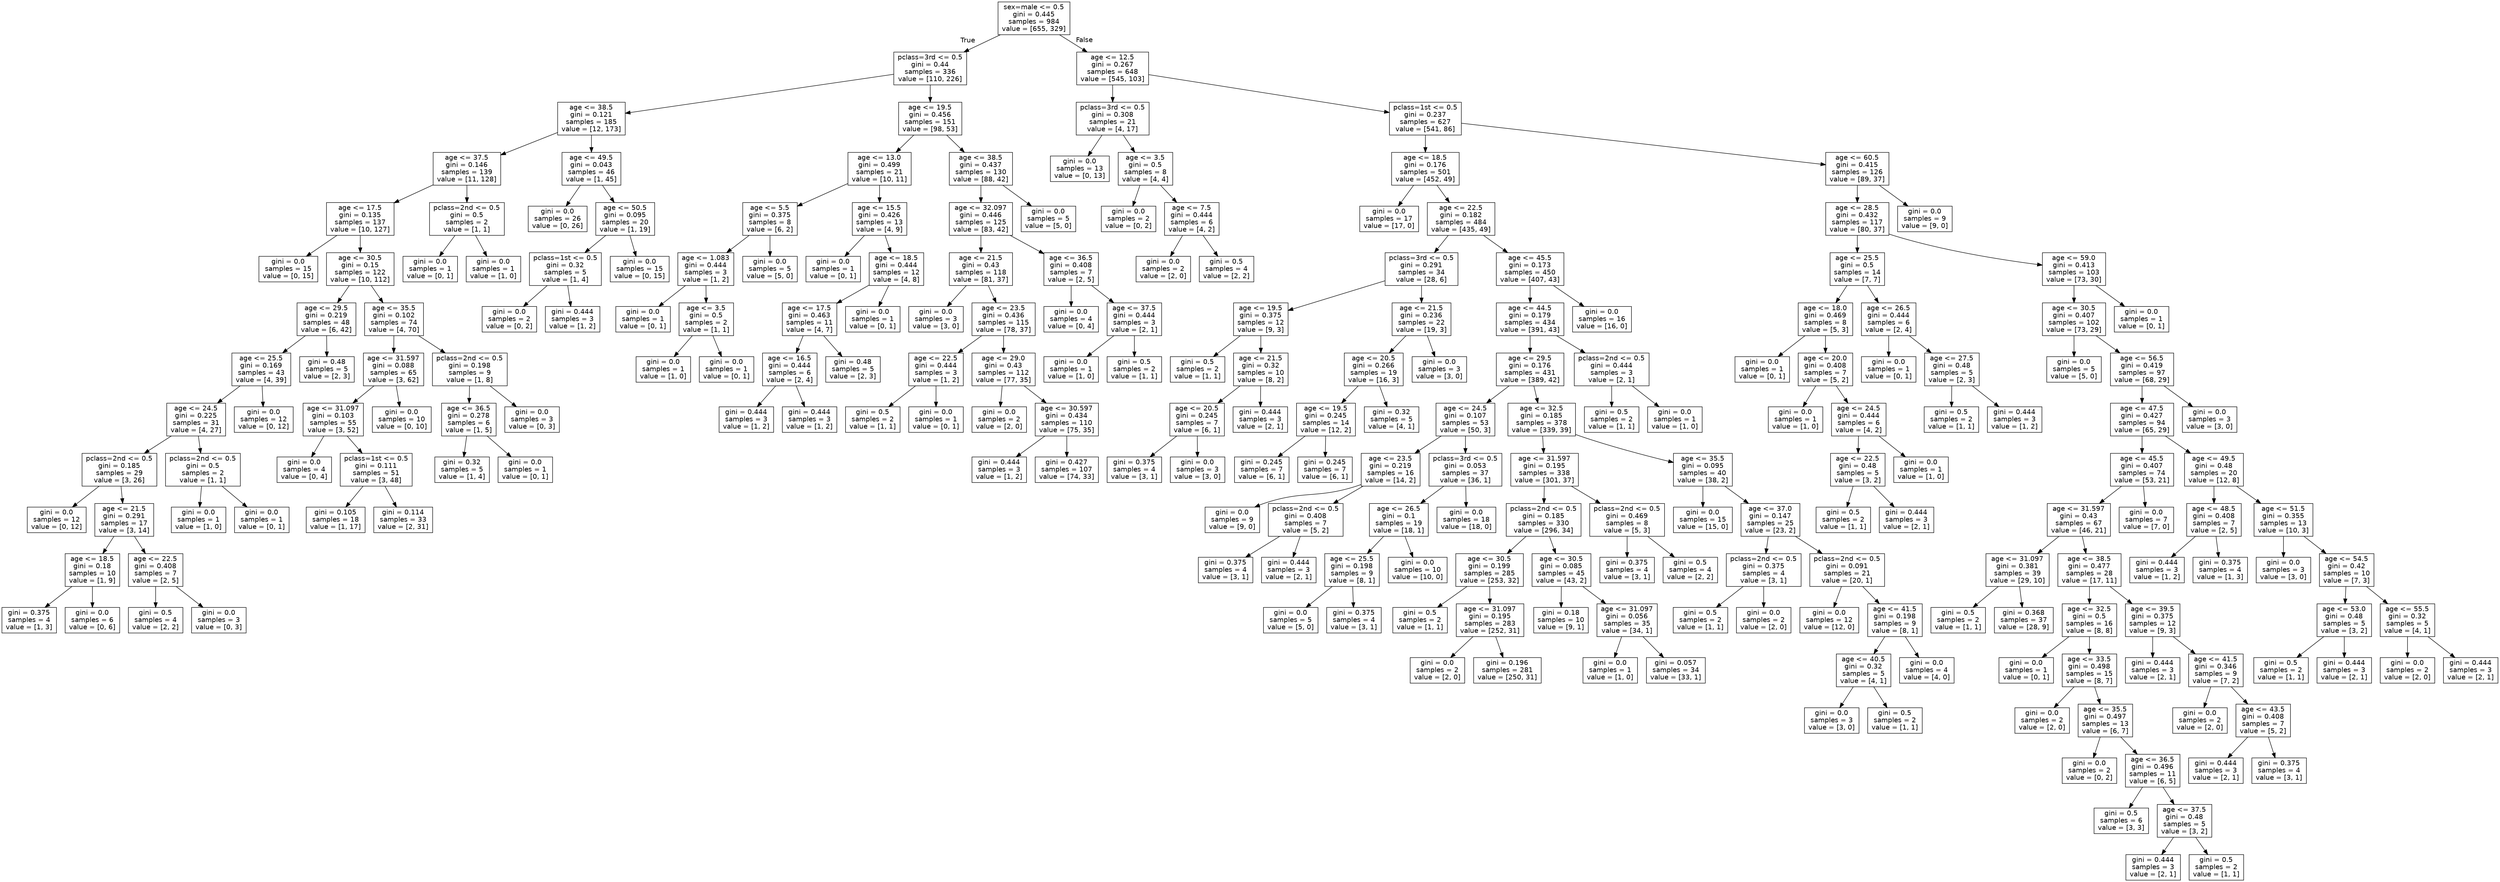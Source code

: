 digraph Tree {
node [shape=box, fontname="helvetica"] ;
edge [fontname="helvetica"] ;
0 [label="sex=male <= 0.5\ngini = 0.445\nsamples = 984\nvalue = [655, 329]"] ;
1 [label="pclass=3rd <= 0.5\ngini = 0.44\nsamples = 336\nvalue = [110, 226]"] ;
0 -> 1 [labeldistance=2.5, labelangle=45, headlabel="True"] ;
2 [label="age <= 38.5\ngini = 0.121\nsamples = 185\nvalue = [12, 173]"] ;
1 -> 2 ;
3 [label="age <= 37.5\ngini = 0.146\nsamples = 139\nvalue = [11, 128]"] ;
2 -> 3 ;
4 [label="age <= 17.5\ngini = 0.135\nsamples = 137\nvalue = [10, 127]"] ;
3 -> 4 ;
5 [label="gini = 0.0\nsamples = 15\nvalue = [0, 15]"] ;
4 -> 5 ;
6 [label="age <= 30.5\ngini = 0.15\nsamples = 122\nvalue = [10, 112]"] ;
4 -> 6 ;
7 [label="age <= 29.5\ngini = 0.219\nsamples = 48\nvalue = [6, 42]"] ;
6 -> 7 ;
8 [label="age <= 25.5\ngini = 0.169\nsamples = 43\nvalue = [4, 39]"] ;
7 -> 8 ;
9 [label="age <= 24.5\ngini = 0.225\nsamples = 31\nvalue = [4, 27]"] ;
8 -> 9 ;
10 [label="pclass=2nd <= 0.5\ngini = 0.185\nsamples = 29\nvalue = [3, 26]"] ;
9 -> 10 ;
11 [label="gini = 0.0\nsamples = 12\nvalue = [0, 12]"] ;
10 -> 11 ;
12 [label="age <= 21.5\ngini = 0.291\nsamples = 17\nvalue = [3, 14]"] ;
10 -> 12 ;
13 [label="age <= 18.5\ngini = 0.18\nsamples = 10\nvalue = [1, 9]"] ;
12 -> 13 ;
14 [label="gini = 0.375\nsamples = 4\nvalue = [1, 3]"] ;
13 -> 14 ;
15 [label="gini = 0.0\nsamples = 6\nvalue = [0, 6]"] ;
13 -> 15 ;
16 [label="age <= 22.5\ngini = 0.408\nsamples = 7\nvalue = [2, 5]"] ;
12 -> 16 ;
17 [label="gini = 0.5\nsamples = 4\nvalue = [2, 2]"] ;
16 -> 17 ;
18 [label="gini = 0.0\nsamples = 3\nvalue = [0, 3]"] ;
16 -> 18 ;
19 [label="pclass=2nd <= 0.5\ngini = 0.5\nsamples = 2\nvalue = [1, 1]"] ;
9 -> 19 ;
20 [label="gini = 0.0\nsamples = 1\nvalue = [1, 0]"] ;
19 -> 20 ;
21 [label="gini = 0.0\nsamples = 1\nvalue = [0, 1]"] ;
19 -> 21 ;
22 [label="gini = 0.0\nsamples = 12\nvalue = [0, 12]"] ;
8 -> 22 ;
23 [label="gini = 0.48\nsamples = 5\nvalue = [2, 3]"] ;
7 -> 23 ;
24 [label="age <= 35.5\ngini = 0.102\nsamples = 74\nvalue = [4, 70]"] ;
6 -> 24 ;
25 [label="age <= 31.597\ngini = 0.088\nsamples = 65\nvalue = [3, 62]"] ;
24 -> 25 ;
26 [label="age <= 31.097\ngini = 0.103\nsamples = 55\nvalue = [3, 52]"] ;
25 -> 26 ;
27 [label="gini = 0.0\nsamples = 4\nvalue = [0, 4]"] ;
26 -> 27 ;
28 [label="pclass=1st <= 0.5\ngini = 0.111\nsamples = 51\nvalue = [3, 48]"] ;
26 -> 28 ;
29 [label="gini = 0.105\nsamples = 18\nvalue = [1, 17]"] ;
28 -> 29 ;
30 [label="gini = 0.114\nsamples = 33\nvalue = [2, 31]"] ;
28 -> 30 ;
31 [label="gini = 0.0\nsamples = 10\nvalue = [0, 10]"] ;
25 -> 31 ;
32 [label="pclass=2nd <= 0.5\ngini = 0.198\nsamples = 9\nvalue = [1, 8]"] ;
24 -> 32 ;
33 [label="age <= 36.5\ngini = 0.278\nsamples = 6\nvalue = [1, 5]"] ;
32 -> 33 ;
34 [label="gini = 0.32\nsamples = 5\nvalue = [1, 4]"] ;
33 -> 34 ;
35 [label="gini = 0.0\nsamples = 1\nvalue = [0, 1]"] ;
33 -> 35 ;
36 [label="gini = 0.0\nsamples = 3\nvalue = [0, 3]"] ;
32 -> 36 ;
37 [label="pclass=2nd <= 0.5\ngini = 0.5\nsamples = 2\nvalue = [1, 1]"] ;
3 -> 37 ;
38 [label="gini = 0.0\nsamples = 1\nvalue = [0, 1]"] ;
37 -> 38 ;
39 [label="gini = 0.0\nsamples = 1\nvalue = [1, 0]"] ;
37 -> 39 ;
40 [label="age <= 49.5\ngini = 0.043\nsamples = 46\nvalue = [1, 45]"] ;
2 -> 40 ;
41 [label="gini = 0.0\nsamples = 26\nvalue = [0, 26]"] ;
40 -> 41 ;
42 [label="age <= 50.5\ngini = 0.095\nsamples = 20\nvalue = [1, 19]"] ;
40 -> 42 ;
43 [label="pclass=1st <= 0.5\ngini = 0.32\nsamples = 5\nvalue = [1, 4]"] ;
42 -> 43 ;
44 [label="gini = 0.0\nsamples = 2\nvalue = [0, 2]"] ;
43 -> 44 ;
45 [label="gini = 0.444\nsamples = 3\nvalue = [1, 2]"] ;
43 -> 45 ;
46 [label="gini = 0.0\nsamples = 15\nvalue = [0, 15]"] ;
42 -> 46 ;
47 [label="age <= 19.5\ngini = 0.456\nsamples = 151\nvalue = [98, 53]"] ;
1 -> 47 ;
48 [label="age <= 13.0\ngini = 0.499\nsamples = 21\nvalue = [10, 11]"] ;
47 -> 48 ;
49 [label="age <= 5.5\ngini = 0.375\nsamples = 8\nvalue = [6, 2]"] ;
48 -> 49 ;
50 [label="age <= 1.083\ngini = 0.444\nsamples = 3\nvalue = [1, 2]"] ;
49 -> 50 ;
51 [label="gini = 0.0\nsamples = 1\nvalue = [0, 1]"] ;
50 -> 51 ;
52 [label="age <= 3.5\ngini = 0.5\nsamples = 2\nvalue = [1, 1]"] ;
50 -> 52 ;
53 [label="gini = 0.0\nsamples = 1\nvalue = [1, 0]"] ;
52 -> 53 ;
54 [label="gini = 0.0\nsamples = 1\nvalue = [0, 1]"] ;
52 -> 54 ;
55 [label="gini = 0.0\nsamples = 5\nvalue = [5, 0]"] ;
49 -> 55 ;
56 [label="age <= 15.5\ngini = 0.426\nsamples = 13\nvalue = [4, 9]"] ;
48 -> 56 ;
57 [label="gini = 0.0\nsamples = 1\nvalue = [0, 1]"] ;
56 -> 57 ;
58 [label="age <= 18.5\ngini = 0.444\nsamples = 12\nvalue = [4, 8]"] ;
56 -> 58 ;
59 [label="age <= 17.5\ngini = 0.463\nsamples = 11\nvalue = [4, 7]"] ;
58 -> 59 ;
60 [label="age <= 16.5\ngini = 0.444\nsamples = 6\nvalue = [2, 4]"] ;
59 -> 60 ;
61 [label="gini = 0.444\nsamples = 3\nvalue = [1, 2]"] ;
60 -> 61 ;
62 [label="gini = 0.444\nsamples = 3\nvalue = [1, 2]"] ;
60 -> 62 ;
63 [label="gini = 0.48\nsamples = 5\nvalue = [2, 3]"] ;
59 -> 63 ;
64 [label="gini = 0.0\nsamples = 1\nvalue = [0, 1]"] ;
58 -> 64 ;
65 [label="age <= 38.5\ngini = 0.437\nsamples = 130\nvalue = [88, 42]"] ;
47 -> 65 ;
66 [label="age <= 32.097\ngini = 0.446\nsamples = 125\nvalue = [83, 42]"] ;
65 -> 66 ;
67 [label="age <= 21.5\ngini = 0.43\nsamples = 118\nvalue = [81, 37]"] ;
66 -> 67 ;
68 [label="gini = 0.0\nsamples = 3\nvalue = [3, 0]"] ;
67 -> 68 ;
69 [label="age <= 23.5\ngini = 0.436\nsamples = 115\nvalue = [78, 37]"] ;
67 -> 69 ;
70 [label="age <= 22.5\ngini = 0.444\nsamples = 3\nvalue = [1, 2]"] ;
69 -> 70 ;
71 [label="gini = 0.5\nsamples = 2\nvalue = [1, 1]"] ;
70 -> 71 ;
72 [label="gini = 0.0\nsamples = 1\nvalue = [0, 1]"] ;
70 -> 72 ;
73 [label="age <= 29.0\ngini = 0.43\nsamples = 112\nvalue = [77, 35]"] ;
69 -> 73 ;
74 [label="gini = 0.0\nsamples = 2\nvalue = [2, 0]"] ;
73 -> 74 ;
75 [label="age <= 30.597\ngini = 0.434\nsamples = 110\nvalue = [75, 35]"] ;
73 -> 75 ;
76 [label="gini = 0.444\nsamples = 3\nvalue = [1, 2]"] ;
75 -> 76 ;
77 [label="gini = 0.427\nsamples = 107\nvalue = [74, 33]"] ;
75 -> 77 ;
78 [label="age <= 36.5\ngini = 0.408\nsamples = 7\nvalue = [2, 5]"] ;
66 -> 78 ;
79 [label="gini = 0.0\nsamples = 4\nvalue = [0, 4]"] ;
78 -> 79 ;
80 [label="age <= 37.5\ngini = 0.444\nsamples = 3\nvalue = [2, 1]"] ;
78 -> 80 ;
81 [label="gini = 0.0\nsamples = 1\nvalue = [1, 0]"] ;
80 -> 81 ;
82 [label="gini = 0.5\nsamples = 2\nvalue = [1, 1]"] ;
80 -> 82 ;
83 [label="gini = 0.0\nsamples = 5\nvalue = [5, 0]"] ;
65 -> 83 ;
84 [label="age <= 12.5\ngini = 0.267\nsamples = 648\nvalue = [545, 103]"] ;
0 -> 84 [labeldistance=2.5, labelangle=-45, headlabel="False"] ;
85 [label="pclass=3rd <= 0.5\ngini = 0.308\nsamples = 21\nvalue = [4, 17]"] ;
84 -> 85 ;
86 [label="gini = 0.0\nsamples = 13\nvalue = [0, 13]"] ;
85 -> 86 ;
87 [label="age <= 3.5\ngini = 0.5\nsamples = 8\nvalue = [4, 4]"] ;
85 -> 87 ;
88 [label="gini = 0.0\nsamples = 2\nvalue = [0, 2]"] ;
87 -> 88 ;
89 [label="age <= 7.5\ngini = 0.444\nsamples = 6\nvalue = [4, 2]"] ;
87 -> 89 ;
90 [label="gini = 0.0\nsamples = 2\nvalue = [2, 0]"] ;
89 -> 90 ;
91 [label="gini = 0.5\nsamples = 4\nvalue = [2, 2]"] ;
89 -> 91 ;
92 [label="pclass=1st <= 0.5\ngini = 0.237\nsamples = 627\nvalue = [541, 86]"] ;
84 -> 92 ;
93 [label="age <= 18.5\ngini = 0.176\nsamples = 501\nvalue = [452, 49]"] ;
92 -> 93 ;
94 [label="gini = 0.0\nsamples = 17\nvalue = [17, 0]"] ;
93 -> 94 ;
95 [label="age <= 22.5\ngini = 0.182\nsamples = 484\nvalue = [435, 49]"] ;
93 -> 95 ;
96 [label="pclass=3rd <= 0.5\ngini = 0.291\nsamples = 34\nvalue = [28, 6]"] ;
95 -> 96 ;
97 [label="age <= 19.5\ngini = 0.375\nsamples = 12\nvalue = [9, 3]"] ;
96 -> 97 ;
98 [label="gini = 0.5\nsamples = 2\nvalue = [1, 1]"] ;
97 -> 98 ;
99 [label="age <= 21.5\ngini = 0.32\nsamples = 10\nvalue = [8, 2]"] ;
97 -> 99 ;
100 [label="age <= 20.5\ngini = 0.245\nsamples = 7\nvalue = [6, 1]"] ;
99 -> 100 ;
101 [label="gini = 0.375\nsamples = 4\nvalue = [3, 1]"] ;
100 -> 101 ;
102 [label="gini = 0.0\nsamples = 3\nvalue = [3, 0]"] ;
100 -> 102 ;
103 [label="gini = 0.444\nsamples = 3\nvalue = [2, 1]"] ;
99 -> 103 ;
104 [label="age <= 21.5\ngini = 0.236\nsamples = 22\nvalue = [19, 3]"] ;
96 -> 104 ;
105 [label="age <= 20.5\ngini = 0.266\nsamples = 19\nvalue = [16, 3]"] ;
104 -> 105 ;
106 [label="age <= 19.5\ngini = 0.245\nsamples = 14\nvalue = [12, 2]"] ;
105 -> 106 ;
107 [label="gini = 0.245\nsamples = 7\nvalue = [6, 1]"] ;
106 -> 107 ;
108 [label="gini = 0.245\nsamples = 7\nvalue = [6, 1]"] ;
106 -> 108 ;
109 [label="gini = 0.32\nsamples = 5\nvalue = [4, 1]"] ;
105 -> 109 ;
110 [label="gini = 0.0\nsamples = 3\nvalue = [3, 0]"] ;
104 -> 110 ;
111 [label="age <= 45.5\ngini = 0.173\nsamples = 450\nvalue = [407, 43]"] ;
95 -> 111 ;
112 [label="age <= 44.5\ngini = 0.179\nsamples = 434\nvalue = [391, 43]"] ;
111 -> 112 ;
113 [label="age <= 29.5\ngini = 0.176\nsamples = 431\nvalue = [389, 42]"] ;
112 -> 113 ;
114 [label="age <= 24.5\ngini = 0.107\nsamples = 53\nvalue = [50, 3]"] ;
113 -> 114 ;
115 [label="age <= 23.5\ngini = 0.219\nsamples = 16\nvalue = [14, 2]"] ;
114 -> 115 ;
116 [label="gini = 0.0\nsamples = 9\nvalue = [9, 0]"] ;
115 -> 116 ;
117 [label="pclass=2nd <= 0.5\ngini = 0.408\nsamples = 7\nvalue = [5, 2]"] ;
115 -> 117 ;
118 [label="gini = 0.375\nsamples = 4\nvalue = [3, 1]"] ;
117 -> 118 ;
119 [label="gini = 0.444\nsamples = 3\nvalue = [2, 1]"] ;
117 -> 119 ;
120 [label="pclass=3rd <= 0.5\ngini = 0.053\nsamples = 37\nvalue = [36, 1]"] ;
114 -> 120 ;
121 [label="age <= 26.5\ngini = 0.1\nsamples = 19\nvalue = [18, 1]"] ;
120 -> 121 ;
122 [label="age <= 25.5\ngini = 0.198\nsamples = 9\nvalue = [8, 1]"] ;
121 -> 122 ;
123 [label="gini = 0.0\nsamples = 5\nvalue = [5, 0]"] ;
122 -> 123 ;
124 [label="gini = 0.375\nsamples = 4\nvalue = [3, 1]"] ;
122 -> 124 ;
125 [label="gini = 0.0\nsamples = 10\nvalue = [10, 0]"] ;
121 -> 125 ;
126 [label="gini = 0.0\nsamples = 18\nvalue = [18, 0]"] ;
120 -> 126 ;
127 [label="age <= 32.5\ngini = 0.185\nsamples = 378\nvalue = [339, 39]"] ;
113 -> 127 ;
128 [label="age <= 31.597\ngini = 0.195\nsamples = 338\nvalue = [301, 37]"] ;
127 -> 128 ;
129 [label="pclass=2nd <= 0.5\ngini = 0.185\nsamples = 330\nvalue = [296, 34]"] ;
128 -> 129 ;
130 [label="age <= 30.5\ngini = 0.199\nsamples = 285\nvalue = [253, 32]"] ;
129 -> 130 ;
131 [label="gini = 0.5\nsamples = 2\nvalue = [1, 1]"] ;
130 -> 131 ;
132 [label="age <= 31.097\ngini = 0.195\nsamples = 283\nvalue = [252, 31]"] ;
130 -> 132 ;
133 [label="gini = 0.0\nsamples = 2\nvalue = [2, 0]"] ;
132 -> 133 ;
134 [label="gini = 0.196\nsamples = 281\nvalue = [250, 31]"] ;
132 -> 134 ;
135 [label="age <= 30.5\ngini = 0.085\nsamples = 45\nvalue = [43, 2]"] ;
129 -> 135 ;
136 [label="gini = 0.18\nsamples = 10\nvalue = [9, 1]"] ;
135 -> 136 ;
137 [label="age <= 31.097\ngini = 0.056\nsamples = 35\nvalue = [34, 1]"] ;
135 -> 137 ;
138 [label="gini = 0.0\nsamples = 1\nvalue = [1, 0]"] ;
137 -> 138 ;
139 [label="gini = 0.057\nsamples = 34\nvalue = [33, 1]"] ;
137 -> 139 ;
140 [label="pclass=2nd <= 0.5\ngini = 0.469\nsamples = 8\nvalue = [5, 3]"] ;
128 -> 140 ;
141 [label="gini = 0.375\nsamples = 4\nvalue = [3, 1]"] ;
140 -> 141 ;
142 [label="gini = 0.5\nsamples = 4\nvalue = [2, 2]"] ;
140 -> 142 ;
143 [label="age <= 35.5\ngini = 0.095\nsamples = 40\nvalue = [38, 2]"] ;
127 -> 143 ;
144 [label="gini = 0.0\nsamples = 15\nvalue = [15, 0]"] ;
143 -> 144 ;
145 [label="age <= 37.0\ngini = 0.147\nsamples = 25\nvalue = [23, 2]"] ;
143 -> 145 ;
146 [label="pclass=2nd <= 0.5\ngini = 0.375\nsamples = 4\nvalue = [3, 1]"] ;
145 -> 146 ;
147 [label="gini = 0.5\nsamples = 2\nvalue = [1, 1]"] ;
146 -> 147 ;
148 [label="gini = 0.0\nsamples = 2\nvalue = [2, 0]"] ;
146 -> 148 ;
149 [label="pclass=2nd <= 0.5\ngini = 0.091\nsamples = 21\nvalue = [20, 1]"] ;
145 -> 149 ;
150 [label="gini = 0.0\nsamples = 12\nvalue = [12, 0]"] ;
149 -> 150 ;
151 [label="age <= 41.5\ngini = 0.198\nsamples = 9\nvalue = [8, 1]"] ;
149 -> 151 ;
152 [label="age <= 40.5\ngini = 0.32\nsamples = 5\nvalue = [4, 1]"] ;
151 -> 152 ;
153 [label="gini = 0.0\nsamples = 3\nvalue = [3, 0]"] ;
152 -> 153 ;
154 [label="gini = 0.5\nsamples = 2\nvalue = [1, 1]"] ;
152 -> 154 ;
155 [label="gini = 0.0\nsamples = 4\nvalue = [4, 0]"] ;
151 -> 155 ;
156 [label="pclass=2nd <= 0.5\ngini = 0.444\nsamples = 3\nvalue = [2, 1]"] ;
112 -> 156 ;
157 [label="gini = 0.5\nsamples = 2\nvalue = [1, 1]"] ;
156 -> 157 ;
158 [label="gini = 0.0\nsamples = 1\nvalue = [1, 0]"] ;
156 -> 158 ;
159 [label="gini = 0.0\nsamples = 16\nvalue = [16, 0]"] ;
111 -> 159 ;
160 [label="age <= 60.5\ngini = 0.415\nsamples = 126\nvalue = [89, 37]"] ;
92 -> 160 ;
161 [label="age <= 28.5\ngini = 0.432\nsamples = 117\nvalue = [80, 37]"] ;
160 -> 161 ;
162 [label="age <= 25.5\ngini = 0.5\nsamples = 14\nvalue = [7, 7]"] ;
161 -> 162 ;
163 [label="age <= 18.0\ngini = 0.469\nsamples = 8\nvalue = [5, 3]"] ;
162 -> 163 ;
164 [label="gini = 0.0\nsamples = 1\nvalue = [0, 1]"] ;
163 -> 164 ;
165 [label="age <= 20.0\ngini = 0.408\nsamples = 7\nvalue = [5, 2]"] ;
163 -> 165 ;
166 [label="gini = 0.0\nsamples = 1\nvalue = [1, 0]"] ;
165 -> 166 ;
167 [label="age <= 24.5\ngini = 0.444\nsamples = 6\nvalue = [4, 2]"] ;
165 -> 167 ;
168 [label="age <= 22.5\ngini = 0.48\nsamples = 5\nvalue = [3, 2]"] ;
167 -> 168 ;
169 [label="gini = 0.5\nsamples = 2\nvalue = [1, 1]"] ;
168 -> 169 ;
170 [label="gini = 0.444\nsamples = 3\nvalue = [2, 1]"] ;
168 -> 170 ;
171 [label="gini = 0.0\nsamples = 1\nvalue = [1, 0]"] ;
167 -> 171 ;
172 [label="age <= 26.5\ngini = 0.444\nsamples = 6\nvalue = [2, 4]"] ;
162 -> 172 ;
173 [label="gini = 0.0\nsamples = 1\nvalue = [0, 1]"] ;
172 -> 173 ;
174 [label="age <= 27.5\ngini = 0.48\nsamples = 5\nvalue = [2, 3]"] ;
172 -> 174 ;
175 [label="gini = 0.5\nsamples = 2\nvalue = [1, 1]"] ;
174 -> 175 ;
176 [label="gini = 0.444\nsamples = 3\nvalue = [1, 2]"] ;
174 -> 176 ;
177 [label="age <= 59.0\ngini = 0.413\nsamples = 103\nvalue = [73, 30]"] ;
161 -> 177 ;
178 [label="age <= 30.5\ngini = 0.407\nsamples = 102\nvalue = [73, 29]"] ;
177 -> 178 ;
179 [label="gini = 0.0\nsamples = 5\nvalue = [5, 0]"] ;
178 -> 179 ;
180 [label="age <= 56.5\ngini = 0.419\nsamples = 97\nvalue = [68, 29]"] ;
178 -> 180 ;
181 [label="age <= 47.5\ngini = 0.427\nsamples = 94\nvalue = [65, 29]"] ;
180 -> 181 ;
182 [label="age <= 45.5\ngini = 0.407\nsamples = 74\nvalue = [53, 21]"] ;
181 -> 182 ;
183 [label="age <= 31.597\ngini = 0.43\nsamples = 67\nvalue = [46, 21]"] ;
182 -> 183 ;
184 [label="age <= 31.097\ngini = 0.381\nsamples = 39\nvalue = [29, 10]"] ;
183 -> 184 ;
185 [label="gini = 0.5\nsamples = 2\nvalue = [1, 1]"] ;
184 -> 185 ;
186 [label="gini = 0.368\nsamples = 37\nvalue = [28, 9]"] ;
184 -> 186 ;
187 [label="age <= 38.5\ngini = 0.477\nsamples = 28\nvalue = [17, 11]"] ;
183 -> 187 ;
188 [label="age <= 32.5\ngini = 0.5\nsamples = 16\nvalue = [8, 8]"] ;
187 -> 188 ;
189 [label="gini = 0.0\nsamples = 1\nvalue = [0, 1]"] ;
188 -> 189 ;
190 [label="age <= 33.5\ngini = 0.498\nsamples = 15\nvalue = [8, 7]"] ;
188 -> 190 ;
191 [label="gini = 0.0\nsamples = 2\nvalue = [2, 0]"] ;
190 -> 191 ;
192 [label="age <= 35.5\ngini = 0.497\nsamples = 13\nvalue = [6, 7]"] ;
190 -> 192 ;
193 [label="gini = 0.0\nsamples = 2\nvalue = [0, 2]"] ;
192 -> 193 ;
194 [label="age <= 36.5\ngini = 0.496\nsamples = 11\nvalue = [6, 5]"] ;
192 -> 194 ;
195 [label="gini = 0.5\nsamples = 6\nvalue = [3, 3]"] ;
194 -> 195 ;
196 [label="age <= 37.5\ngini = 0.48\nsamples = 5\nvalue = [3, 2]"] ;
194 -> 196 ;
197 [label="gini = 0.444\nsamples = 3\nvalue = [2, 1]"] ;
196 -> 197 ;
198 [label="gini = 0.5\nsamples = 2\nvalue = [1, 1]"] ;
196 -> 198 ;
199 [label="age <= 39.5\ngini = 0.375\nsamples = 12\nvalue = [9, 3]"] ;
187 -> 199 ;
200 [label="gini = 0.444\nsamples = 3\nvalue = [2, 1]"] ;
199 -> 200 ;
201 [label="age <= 41.5\ngini = 0.346\nsamples = 9\nvalue = [7, 2]"] ;
199 -> 201 ;
202 [label="gini = 0.0\nsamples = 2\nvalue = [2, 0]"] ;
201 -> 202 ;
203 [label="age <= 43.5\ngini = 0.408\nsamples = 7\nvalue = [5, 2]"] ;
201 -> 203 ;
204 [label="gini = 0.444\nsamples = 3\nvalue = [2, 1]"] ;
203 -> 204 ;
205 [label="gini = 0.375\nsamples = 4\nvalue = [3, 1]"] ;
203 -> 205 ;
206 [label="gini = 0.0\nsamples = 7\nvalue = [7, 0]"] ;
182 -> 206 ;
207 [label="age <= 49.5\ngini = 0.48\nsamples = 20\nvalue = [12, 8]"] ;
181 -> 207 ;
208 [label="age <= 48.5\ngini = 0.408\nsamples = 7\nvalue = [2, 5]"] ;
207 -> 208 ;
209 [label="gini = 0.444\nsamples = 3\nvalue = [1, 2]"] ;
208 -> 209 ;
210 [label="gini = 0.375\nsamples = 4\nvalue = [1, 3]"] ;
208 -> 210 ;
211 [label="age <= 51.5\ngini = 0.355\nsamples = 13\nvalue = [10, 3]"] ;
207 -> 211 ;
212 [label="gini = 0.0\nsamples = 3\nvalue = [3, 0]"] ;
211 -> 212 ;
213 [label="age <= 54.5\ngini = 0.42\nsamples = 10\nvalue = [7, 3]"] ;
211 -> 213 ;
214 [label="age <= 53.0\ngini = 0.48\nsamples = 5\nvalue = [3, 2]"] ;
213 -> 214 ;
215 [label="gini = 0.5\nsamples = 2\nvalue = [1, 1]"] ;
214 -> 215 ;
216 [label="gini = 0.444\nsamples = 3\nvalue = [2, 1]"] ;
214 -> 216 ;
217 [label="age <= 55.5\ngini = 0.32\nsamples = 5\nvalue = [4, 1]"] ;
213 -> 217 ;
218 [label="gini = 0.0\nsamples = 2\nvalue = [2, 0]"] ;
217 -> 218 ;
219 [label="gini = 0.444\nsamples = 3\nvalue = [2, 1]"] ;
217 -> 219 ;
220 [label="gini = 0.0\nsamples = 3\nvalue = [3, 0]"] ;
180 -> 220 ;
221 [label="gini = 0.0\nsamples = 1\nvalue = [0, 1]"] ;
177 -> 221 ;
222 [label="gini = 0.0\nsamples = 9\nvalue = [9, 0]"] ;
160 -> 222 ;
}